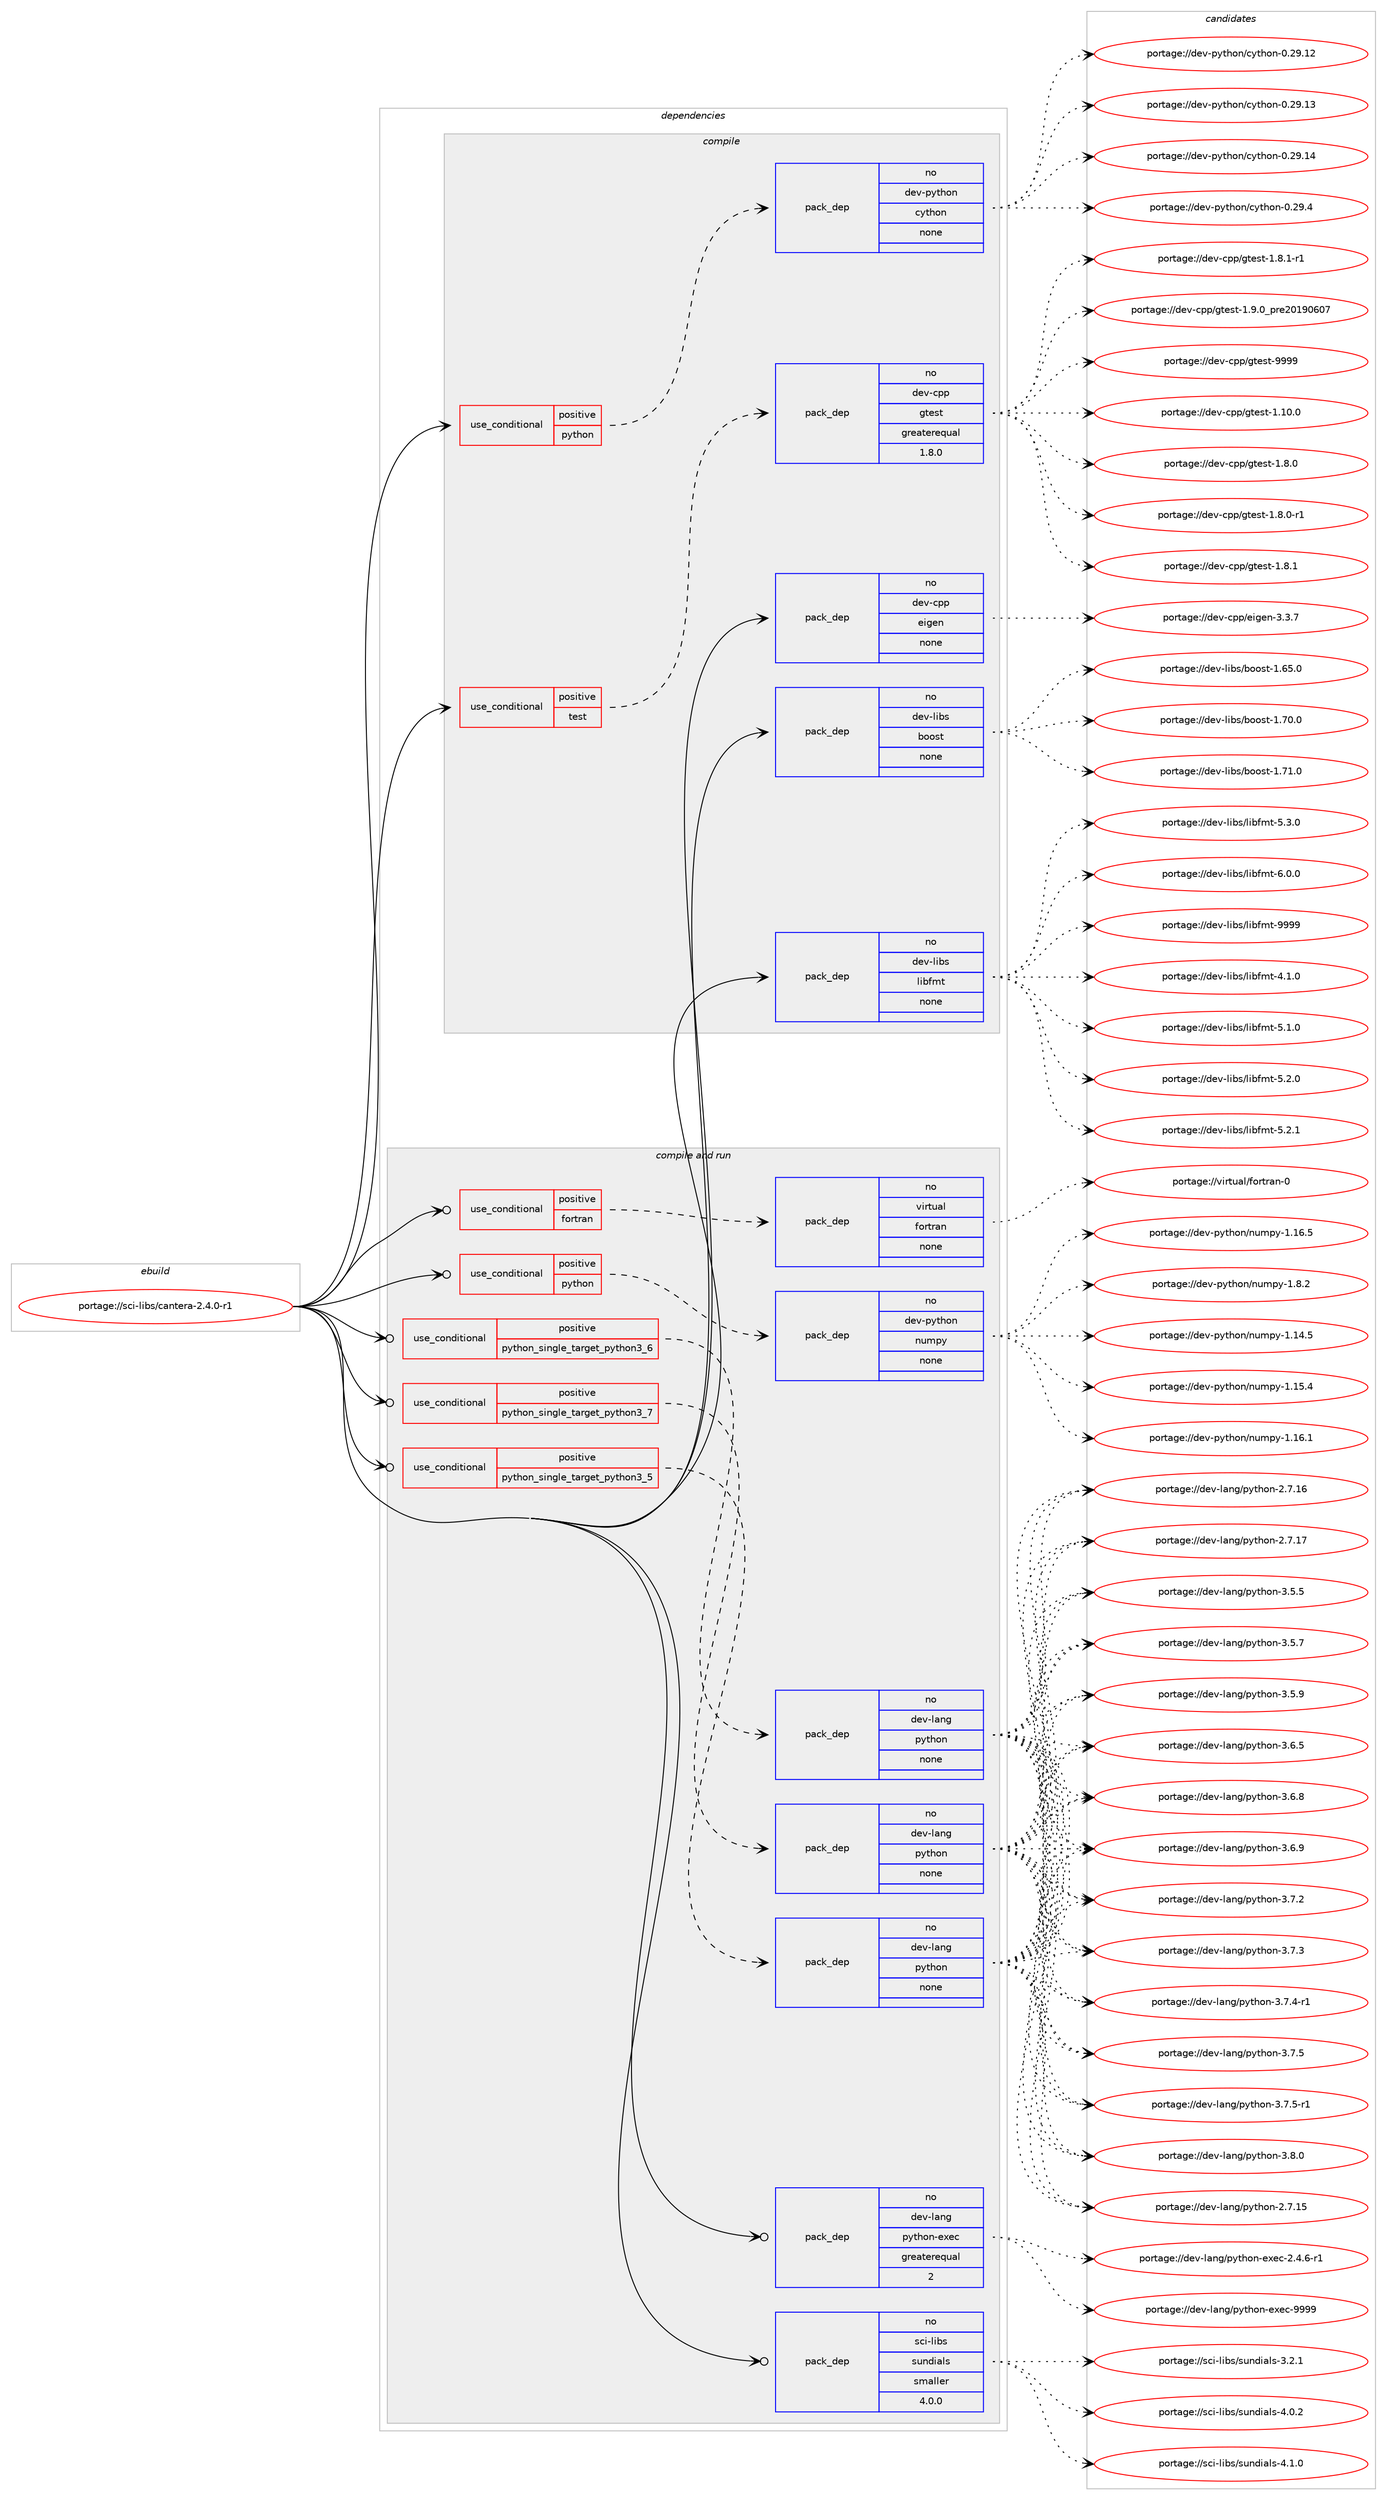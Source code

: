 digraph prolog {

# *************
# Graph options
# *************

newrank=true;
concentrate=true;
compound=true;
graph [rankdir=LR,fontname=Helvetica,fontsize=10,ranksep=1.5];#, ranksep=2.5, nodesep=0.2];
edge  [arrowhead=vee];
node  [fontname=Helvetica,fontsize=10];

# **********
# The ebuild
# **********

subgraph cluster_leftcol {
color=gray;
rank=same;
label=<<i>ebuild</i>>;
id [label="portage://sci-libs/cantera-2.4.0-r1", color=red, width=4, href="../sci-libs/cantera-2.4.0-r1.svg"];
}

# ****************
# The dependencies
# ****************

subgraph cluster_midcol {
color=gray;
label=<<i>dependencies</i>>;
subgraph cluster_compile {
fillcolor="#eeeeee";
style=filled;
label=<<i>compile</i>>;
subgraph cond96188 {
dependency388856 [label=<<TABLE BORDER="0" CELLBORDER="1" CELLSPACING="0" CELLPADDING="4"><TR><TD ROWSPAN="3" CELLPADDING="10">use_conditional</TD></TR><TR><TD>positive</TD></TR><TR><TD>python</TD></TR></TABLE>>, shape=none, color=red];
subgraph pack286077 {
dependency388857 [label=<<TABLE BORDER="0" CELLBORDER="1" CELLSPACING="0" CELLPADDING="4" WIDTH="220"><TR><TD ROWSPAN="6" CELLPADDING="30">pack_dep</TD></TR><TR><TD WIDTH="110">no</TD></TR><TR><TD>dev-python</TD></TR><TR><TD>cython</TD></TR><TR><TD>none</TD></TR><TR><TD></TD></TR></TABLE>>, shape=none, color=blue];
}
dependency388856:e -> dependency388857:w [weight=20,style="dashed",arrowhead="vee"];
}
id:e -> dependency388856:w [weight=20,style="solid",arrowhead="vee"];
subgraph cond96189 {
dependency388858 [label=<<TABLE BORDER="0" CELLBORDER="1" CELLSPACING="0" CELLPADDING="4"><TR><TD ROWSPAN="3" CELLPADDING="10">use_conditional</TD></TR><TR><TD>positive</TD></TR><TR><TD>test</TD></TR></TABLE>>, shape=none, color=red];
subgraph pack286078 {
dependency388859 [label=<<TABLE BORDER="0" CELLBORDER="1" CELLSPACING="0" CELLPADDING="4" WIDTH="220"><TR><TD ROWSPAN="6" CELLPADDING="30">pack_dep</TD></TR><TR><TD WIDTH="110">no</TD></TR><TR><TD>dev-cpp</TD></TR><TR><TD>gtest</TD></TR><TR><TD>greaterequal</TD></TR><TR><TD>1.8.0</TD></TR></TABLE>>, shape=none, color=blue];
}
dependency388858:e -> dependency388859:w [weight=20,style="dashed",arrowhead="vee"];
}
id:e -> dependency388858:w [weight=20,style="solid",arrowhead="vee"];
subgraph pack286079 {
dependency388860 [label=<<TABLE BORDER="0" CELLBORDER="1" CELLSPACING="0" CELLPADDING="4" WIDTH="220"><TR><TD ROWSPAN="6" CELLPADDING="30">pack_dep</TD></TR><TR><TD WIDTH="110">no</TD></TR><TR><TD>dev-cpp</TD></TR><TR><TD>eigen</TD></TR><TR><TD>none</TD></TR><TR><TD></TD></TR></TABLE>>, shape=none, color=blue];
}
id:e -> dependency388860:w [weight=20,style="solid",arrowhead="vee"];
subgraph pack286080 {
dependency388861 [label=<<TABLE BORDER="0" CELLBORDER="1" CELLSPACING="0" CELLPADDING="4" WIDTH="220"><TR><TD ROWSPAN="6" CELLPADDING="30">pack_dep</TD></TR><TR><TD WIDTH="110">no</TD></TR><TR><TD>dev-libs</TD></TR><TR><TD>boost</TD></TR><TR><TD>none</TD></TR><TR><TD></TD></TR></TABLE>>, shape=none, color=blue];
}
id:e -> dependency388861:w [weight=20,style="solid",arrowhead="vee"];
subgraph pack286081 {
dependency388862 [label=<<TABLE BORDER="0" CELLBORDER="1" CELLSPACING="0" CELLPADDING="4" WIDTH="220"><TR><TD ROWSPAN="6" CELLPADDING="30">pack_dep</TD></TR><TR><TD WIDTH="110">no</TD></TR><TR><TD>dev-libs</TD></TR><TR><TD>libfmt</TD></TR><TR><TD>none</TD></TR><TR><TD></TD></TR></TABLE>>, shape=none, color=blue];
}
id:e -> dependency388862:w [weight=20,style="solid",arrowhead="vee"];
}
subgraph cluster_compileandrun {
fillcolor="#eeeeee";
style=filled;
label=<<i>compile and run</i>>;
subgraph cond96190 {
dependency388863 [label=<<TABLE BORDER="0" CELLBORDER="1" CELLSPACING="0" CELLPADDING="4"><TR><TD ROWSPAN="3" CELLPADDING="10">use_conditional</TD></TR><TR><TD>positive</TD></TR><TR><TD>fortran</TD></TR></TABLE>>, shape=none, color=red];
subgraph pack286082 {
dependency388864 [label=<<TABLE BORDER="0" CELLBORDER="1" CELLSPACING="0" CELLPADDING="4" WIDTH="220"><TR><TD ROWSPAN="6" CELLPADDING="30">pack_dep</TD></TR><TR><TD WIDTH="110">no</TD></TR><TR><TD>virtual</TD></TR><TR><TD>fortran</TD></TR><TR><TD>none</TD></TR><TR><TD></TD></TR></TABLE>>, shape=none, color=blue];
}
dependency388863:e -> dependency388864:w [weight=20,style="dashed",arrowhead="vee"];
}
id:e -> dependency388863:w [weight=20,style="solid",arrowhead="odotvee"];
subgraph cond96191 {
dependency388865 [label=<<TABLE BORDER="0" CELLBORDER="1" CELLSPACING="0" CELLPADDING="4"><TR><TD ROWSPAN="3" CELLPADDING="10">use_conditional</TD></TR><TR><TD>positive</TD></TR><TR><TD>python</TD></TR></TABLE>>, shape=none, color=red];
subgraph pack286083 {
dependency388866 [label=<<TABLE BORDER="0" CELLBORDER="1" CELLSPACING="0" CELLPADDING="4" WIDTH="220"><TR><TD ROWSPAN="6" CELLPADDING="30">pack_dep</TD></TR><TR><TD WIDTH="110">no</TD></TR><TR><TD>dev-python</TD></TR><TR><TD>numpy</TD></TR><TR><TD>none</TD></TR><TR><TD></TD></TR></TABLE>>, shape=none, color=blue];
}
dependency388865:e -> dependency388866:w [weight=20,style="dashed",arrowhead="vee"];
}
id:e -> dependency388865:w [weight=20,style="solid",arrowhead="odotvee"];
subgraph cond96192 {
dependency388867 [label=<<TABLE BORDER="0" CELLBORDER="1" CELLSPACING="0" CELLPADDING="4"><TR><TD ROWSPAN="3" CELLPADDING="10">use_conditional</TD></TR><TR><TD>positive</TD></TR><TR><TD>python_single_target_python3_5</TD></TR></TABLE>>, shape=none, color=red];
subgraph pack286084 {
dependency388868 [label=<<TABLE BORDER="0" CELLBORDER="1" CELLSPACING="0" CELLPADDING="4" WIDTH="220"><TR><TD ROWSPAN="6" CELLPADDING="30">pack_dep</TD></TR><TR><TD WIDTH="110">no</TD></TR><TR><TD>dev-lang</TD></TR><TR><TD>python</TD></TR><TR><TD>none</TD></TR><TR><TD></TD></TR></TABLE>>, shape=none, color=blue];
}
dependency388867:e -> dependency388868:w [weight=20,style="dashed",arrowhead="vee"];
}
id:e -> dependency388867:w [weight=20,style="solid",arrowhead="odotvee"];
subgraph cond96193 {
dependency388869 [label=<<TABLE BORDER="0" CELLBORDER="1" CELLSPACING="0" CELLPADDING="4"><TR><TD ROWSPAN="3" CELLPADDING="10">use_conditional</TD></TR><TR><TD>positive</TD></TR><TR><TD>python_single_target_python3_6</TD></TR></TABLE>>, shape=none, color=red];
subgraph pack286085 {
dependency388870 [label=<<TABLE BORDER="0" CELLBORDER="1" CELLSPACING="0" CELLPADDING="4" WIDTH="220"><TR><TD ROWSPAN="6" CELLPADDING="30">pack_dep</TD></TR><TR><TD WIDTH="110">no</TD></TR><TR><TD>dev-lang</TD></TR><TR><TD>python</TD></TR><TR><TD>none</TD></TR><TR><TD></TD></TR></TABLE>>, shape=none, color=blue];
}
dependency388869:e -> dependency388870:w [weight=20,style="dashed",arrowhead="vee"];
}
id:e -> dependency388869:w [weight=20,style="solid",arrowhead="odotvee"];
subgraph cond96194 {
dependency388871 [label=<<TABLE BORDER="0" CELLBORDER="1" CELLSPACING="0" CELLPADDING="4"><TR><TD ROWSPAN="3" CELLPADDING="10">use_conditional</TD></TR><TR><TD>positive</TD></TR><TR><TD>python_single_target_python3_7</TD></TR></TABLE>>, shape=none, color=red];
subgraph pack286086 {
dependency388872 [label=<<TABLE BORDER="0" CELLBORDER="1" CELLSPACING="0" CELLPADDING="4" WIDTH="220"><TR><TD ROWSPAN="6" CELLPADDING="30">pack_dep</TD></TR><TR><TD WIDTH="110">no</TD></TR><TR><TD>dev-lang</TD></TR><TR><TD>python</TD></TR><TR><TD>none</TD></TR><TR><TD></TD></TR></TABLE>>, shape=none, color=blue];
}
dependency388871:e -> dependency388872:w [weight=20,style="dashed",arrowhead="vee"];
}
id:e -> dependency388871:w [weight=20,style="solid",arrowhead="odotvee"];
subgraph pack286087 {
dependency388873 [label=<<TABLE BORDER="0" CELLBORDER="1" CELLSPACING="0" CELLPADDING="4" WIDTH="220"><TR><TD ROWSPAN="6" CELLPADDING="30">pack_dep</TD></TR><TR><TD WIDTH="110">no</TD></TR><TR><TD>dev-lang</TD></TR><TR><TD>python-exec</TD></TR><TR><TD>greaterequal</TD></TR><TR><TD>2</TD></TR></TABLE>>, shape=none, color=blue];
}
id:e -> dependency388873:w [weight=20,style="solid",arrowhead="odotvee"];
subgraph pack286088 {
dependency388874 [label=<<TABLE BORDER="0" CELLBORDER="1" CELLSPACING="0" CELLPADDING="4" WIDTH="220"><TR><TD ROWSPAN="6" CELLPADDING="30">pack_dep</TD></TR><TR><TD WIDTH="110">no</TD></TR><TR><TD>sci-libs</TD></TR><TR><TD>sundials</TD></TR><TR><TD>smaller</TD></TR><TR><TD>4.0.0</TD></TR></TABLE>>, shape=none, color=blue];
}
id:e -> dependency388874:w [weight=20,style="solid",arrowhead="odotvee"];
}
subgraph cluster_run {
fillcolor="#eeeeee";
style=filled;
label=<<i>run</i>>;
}
}

# **************
# The candidates
# **************

subgraph cluster_choices {
rank=same;
color=gray;
label=<<i>candidates</i>>;

subgraph choice286077 {
color=black;
nodesep=1;
choiceportage1001011184511212111610411111047991211161041111104548465057464950 [label="portage://dev-python/cython-0.29.12", color=red, width=4,href="../dev-python/cython-0.29.12.svg"];
choiceportage1001011184511212111610411111047991211161041111104548465057464951 [label="portage://dev-python/cython-0.29.13", color=red, width=4,href="../dev-python/cython-0.29.13.svg"];
choiceportage1001011184511212111610411111047991211161041111104548465057464952 [label="portage://dev-python/cython-0.29.14", color=red, width=4,href="../dev-python/cython-0.29.14.svg"];
choiceportage10010111845112121116104111110479912111610411111045484650574652 [label="portage://dev-python/cython-0.29.4", color=red, width=4,href="../dev-python/cython-0.29.4.svg"];
dependency388857:e -> choiceportage1001011184511212111610411111047991211161041111104548465057464950:w [style=dotted,weight="100"];
dependency388857:e -> choiceportage1001011184511212111610411111047991211161041111104548465057464951:w [style=dotted,weight="100"];
dependency388857:e -> choiceportage1001011184511212111610411111047991211161041111104548465057464952:w [style=dotted,weight="100"];
dependency388857:e -> choiceportage10010111845112121116104111110479912111610411111045484650574652:w [style=dotted,weight="100"];
}
subgraph choice286078 {
color=black;
nodesep=1;
choiceportage10010111845991121124710311610111511645494649484648 [label="portage://dev-cpp/gtest-1.10.0", color=red, width=4,href="../dev-cpp/gtest-1.10.0.svg"];
choiceportage100101118459911211247103116101115116454946564648 [label="portage://dev-cpp/gtest-1.8.0", color=red, width=4,href="../dev-cpp/gtest-1.8.0.svg"];
choiceportage1001011184599112112471031161011151164549465646484511449 [label="portage://dev-cpp/gtest-1.8.0-r1", color=red, width=4,href="../dev-cpp/gtest-1.8.0-r1.svg"];
choiceportage100101118459911211247103116101115116454946564649 [label="portage://dev-cpp/gtest-1.8.1", color=red, width=4,href="../dev-cpp/gtest-1.8.1.svg"];
choiceportage1001011184599112112471031161011151164549465646494511449 [label="portage://dev-cpp/gtest-1.8.1-r1", color=red, width=4,href="../dev-cpp/gtest-1.8.1-r1.svg"];
choiceportage100101118459911211247103116101115116454946574648951121141015048495748544855 [label="portage://dev-cpp/gtest-1.9.0_pre20190607", color=red, width=4,href="../dev-cpp/gtest-1.9.0_pre20190607.svg"];
choiceportage1001011184599112112471031161011151164557575757 [label="portage://dev-cpp/gtest-9999", color=red, width=4,href="../dev-cpp/gtest-9999.svg"];
dependency388859:e -> choiceportage10010111845991121124710311610111511645494649484648:w [style=dotted,weight="100"];
dependency388859:e -> choiceportage100101118459911211247103116101115116454946564648:w [style=dotted,weight="100"];
dependency388859:e -> choiceportage1001011184599112112471031161011151164549465646484511449:w [style=dotted,weight="100"];
dependency388859:e -> choiceportage100101118459911211247103116101115116454946564649:w [style=dotted,weight="100"];
dependency388859:e -> choiceportage1001011184599112112471031161011151164549465646494511449:w [style=dotted,weight="100"];
dependency388859:e -> choiceportage100101118459911211247103116101115116454946574648951121141015048495748544855:w [style=dotted,weight="100"];
dependency388859:e -> choiceportage1001011184599112112471031161011151164557575757:w [style=dotted,weight="100"];
}
subgraph choice286079 {
color=black;
nodesep=1;
choiceportage100101118459911211247101105103101110455146514655 [label="portage://dev-cpp/eigen-3.3.7", color=red, width=4,href="../dev-cpp/eigen-3.3.7.svg"];
dependency388860:e -> choiceportage100101118459911211247101105103101110455146514655:w [style=dotted,weight="100"];
}
subgraph choice286080 {
color=black;
nodesep=1;
choiceportage1001011184510810598115479811111111511645494654534648 [label="portage://dev-libs/boost-1.65.0", color=red, width=4,href="../dev-libs/boost-1.65.0.svg"];
choiceportage1001011184510810598115479811111111511645494655484648 [label="portage://dev-libs/boost-1.70.0", color=red, width=4,href="../dev-libs/boost-1.70.0.svg"];
choiceportage1001011184510810598115479811111111511645494655494648 [label="portage://dev-libs/boost-1.71.0", color=red, width=4,href="../dev-libs/boost-1.71.0.svg"];
dependency388861:e -> choiceportage1001011184510810598115479811111111511645494654534648:w [style=dotted,weight="100"];
dependency388861:e -> choiceportage1001011184510810598115479811111111511645494655484648:w [style=dotted,weight="100"];
dependency388861:e -> choiceportage1001011184510810598115479811111111511645494655494648:w [style=dotted,weight="100"];
}
subgraph choice286081 {
color=black;
nodesep=1;
choiceportage10010111845108105981154710810598102109116455246494648 [label="portage://dev-libs/libfmt-4.1.0", color=red, width=4,href="../dev-libs/libfmt-4.1.0.svg"];
choiceportage10010111845108105981154710810598102109116455346494648 [label="portage://dev-libs/libfmt-5.1.0", color=red, width=4,href="../dev-libs/libfmt-5.1.0.svg"];
choiceportage10010111845108105981154710810598102109116455346504648 [label="portage://dev-libs/libfmt-5.2.0", color=red, width=4,href="../dev-libs/libfmt-5.2.0.svg"];
choiceportage10010111845108105981154710810598102109116455346504649 [label="portage://dev-libs/libfmt-5.2.1", color=red, width=4,href="../dev-libs/libfmt-5.2.1.svg"];
choiceportage10010111845108105981154710810598102109116455346514648 [label="portage://dev-libs/libfmt-5.3.0", color=red, width=4,href="../dev-libs/libfmt-5.3.0.svg"];
choiceportage10010111845108105981154710810598102109116455446484648 [label="portage://dev-libs/libfmt-6.0.0", color=red, width=4,href="../dev-libs/libfmt-6.0.0.svg"];
choiceportage100101118451081059811547108105981021091164557575757 [label="portage://dev-libs/libfmt-9999", color=red, width=4,href="../dev-libs/libfmt-9999.svg"];
dependency388862:e -> choiceportage10010111845108105981154710810598102109116455246494648:w [style=dotted,weight="100"];
dependency388862:e -> choiceportage10010111845108105981154710810598102109116455346494648:w [style=dotted,weight="100"];
dependency388862:e -> choiceportage10010111845108105981154710810598102109116455346504648:w [style=dotted,weight="100"];
dependency388862:e -> choiceportage10010111845108105981154710810598102109116455346504649:w [style=dotted,weight="100"];
dependency388862:e -> choiceportage10010111845108105981154710810598102109116455346514648:w [style=dotted,weight="100"];
dependency388862:e -> choiceportage10010111845108105981154710810598102109116455446484648:w [style=dotted,weight="100"];
dependency388862:e -> choiceportage100101118451081059811547108105981021091164557575757:w [style=dotted,weight="100"];
}
subgraph choice286082 {
color=black;
nodesep=1;
choiceportage1181051141161179710847102111114116114971104548 [label="portage://virtual/fortran-0", color=red, width=4,href="../virtual/fortran-0.svg"];
dependency388864:e -> choiceportage1181051141161179710847102111114116114971104548:w [style=dotted,weight="100"];
}
subgraph choice286083 {
color=black;
nodesep=1;
choiceportage100101118451121211161041111104711011710911212145494649524653 [label="portage://dev-python/numpy-1.14.5", color=red, width=4,href="../dev-python/numpy-1.14.5.svg"];
choiceportage100101118451121211161041111104711011710911212145494649534652 [label="portage://dev-python/numpy-1.15.4", color=red, width=4,href="../dev-python/numpy-1.15.4.svg"];
choiceportage100101118451121211161041111104711011710911212145494649544649 [label="portage://dev-python/numpy-1.16.1", color=red, width=4,href="../dev-python/numpy-1.16.1.svg"];
choiceportage100101118451121211161041111104711011710911212145494649544653 [label="portage://dev-python/numpy-1.16.5", color=red, width=4,href="../dev-python/numpy-1.16.5.svg"];
choiceportage1001011184511212111610411111047110117109112121454946564650 [label="portage://dev-python/numpy-1.8.2", color=red, width=4,href="../dev-python/numpy-1.8.2.svg"];
dependency388866:e -> choiceportage100101118451121211161041111104711011710911212145494649524653:w [style=dotted,weight="100"];
dependency388866:e -> choiceportage100101118451121211161041111104711011710911212145494649534652:w [style=dotted,weight="100"];
dependency388866:e -> choiceportage100101118451121211161041111104711011710911212145494649544649:w [style=dotted,weight="100"];
dependency388866:e -> choiceportage100101118451121211161041111104711011710911212145494649544653:w [style=dotted,weight="100"];
dependency388866:e -> choiceportage1001011184511212111610411111047110117109112121454946564650:w [style=dotted,weight="100"];
}
subgraph choice286084 {
color=black;
nodesep=1;
choiceportage10010111845108971101034711212111610411111045504655464953 [label="portage://dev-lang/python-2.7.15", color=red, width=4,href="../dev-lang/python-2.7.15.svg"];
choiceportage10010111845108971101034711212111610411111045504655464954 [label="portage://dev-lang/python-2.7.16", color=red, width=4,href="../dev-lang/python-2.7.16.svg"];
choiceportage10010111845108971101034711212111610411111045504655464955 [label="portage://dev-lang/python-2.7.17", color=red, width=4,href="../dev-lang/python-2.7.17.svg"];
choiceportage100101118451089711010347112121116104111110455146534653 [label="portage://dev-lang/python-3.5.5", color=red, width=4,href="../dev-lang/python-3.5.5.svg"];
choiceportage100101118451089711010347112121116104111110455146534655 [label="portage://dev-lang/python-3.5.7", color=red, width=4,href="../dev-lang/python-3.5.7.svg"];
choiceportage100101118451089711010347112121116104111110455146534657 [label="portage://dev-lang/python-3.5.9", color=red, width=4,href="../dev-lang/python-3.5.9.svg"];
choiceportage100101118451089711010347112121116104111110455146544653 [label="portage://dev-lang/python-3.6.5", color=red, width=4,href="../dev-lang/python-3.6.5.svg"];
choiceportage100101118451089711010347112121116104111110455146544656 [label="portage://dev-lang/python-3.6.8", color=red, width=4,href="../dev-lang/python-3.6.8.svg"];
choiceportage100101118451089711010347112121116104111110455146544657 [label="portage://dev-lang/python-3.6.9", color=red, width=4,href="../dev-lang/python-3.6.9.svg"];
choiceportage100101118451089711010347112121116104111110455146554650 [label="portage://dev-lang/python-3.7.2", color=red, width=4,href="../dev-lang/python-3.7.2.svg"];
choiceportage100101118451089711010347112121116104111110455146554651 [label="portage://dev-lang/python-3.7.3", color=red, width=4,href="../dev-lang/python-3.7.3.svg"];
choiceportage1001011184510897110103471121211161041111104551465546524511449 [label="portage://dev-lang/python-3.7.4-r1", color=red, width=4,href="../dev-lang/python-3.7.4-r1.svg"];
choiceportage100101118451089711010347112121116104111110455146554653 [label="portage://dev-lang/python-3.7.5", color=red, width=4,href="../dev-lang/python-3.7.5.svg"];
choiceportage1001011184510897110103471121211161041111104551465546534511449 [label="portage://dev-lang/python-3.7.5-r1", color=red, width=4,href="../dev-lang/python-3.7.5-r1.svg"];
choiceportage100101118451089711010347112121116104111110455146564648 [label="portage://dev-lang/python-3.8.0", color=red, width=4,href="../dev-lang/python-3.8.0.svg"];
dependency388868:e -> choiceportage10010111845108971101034711212111610411111045504655464953:w [style=dotted,weight="100"];
dependency388868:e -> choiceportage10010111845108971101034711212111610411111045504655464954:w [style=dotted,weight="100"];
dependency388868:e -> choiceportage10010111845108971101034711212111610411111045504655464955:w [style=dotted,weight="100"];
dependency388868:e -> choiceportage100101118451089711010347112121116104111110455146534653:w [style=dotted,weight="100"];
dependency388868:e -> choiceportage100101118451089711010347112121116104111110455146534655:w [style=dotted,weight="100"];
dependency388868:e -> choiceportage100101118451089711010347112121116104111110455146534657:w [style=dotted,weight="100"];
dependency388868:e -> choiceportage100101118451089711010347112121116104111110455146544653:w [style=dotted,weight="100"];
dependency388868:e -> choiceportage100101118451089711010347112121116104111110455146544656:w [style=dotted,weight="100"];
dependency388868:e -> choiceportage100101118451089711010347112121116104111110455146544657:w [style=dotted,weight="100"];
dependency388868:e -> choiceportage100101118451089711010347112121116104111110455146554650:w [style=dotted,weight="100"];
dependency388868:e -> choiceportage100101118451089711010347112121116104111110455146554651:w [style=dotted,weight="100"];
dependency388868:e -> choiceportage1001011184510897110103471121211161041111104551465546524511449:w [style=dotted,weight="100"];
dependency388868:e -> choiceportage100101118451089711010347112121116104111110455146554653:w [style=dotted,weight="100"];
dependency388868:e -> choiceportage1001011184510897110103471121211161041111104551465546534511449:w [style=dotted,weight="100"];
dependency388868:e -> choiceportage100101118451089711010347112121116104111110455146564648:w [style=dotted,weight="100"];
}
subgraph choice286085 {
color=black;
nodesep=1;
choiceportage10010111845108971101034711212111610411111045504655464953 [label="portage://dev-lang/python-2.7.15", color=red, width=4,href="../dev-lang/python-2.7.15.svg"];
choiceportage10010111845108971101034711212111610411111045504655464954 [label="portage://dev-lang/python-2.7.16", color=red, width=4,href="../dev-lang/python-2.7.16.svg"];
choiceportage10010111845108971101034711212111610411111045504655464955 [label="portage://dev-lang/python-2.7.17", color=red, width=4,href="../dev-lang/python-2.7.17.svg"];
choiceportage100101118451089711010347112121116104111110455146534653 [label="portage://dev-lang/python-3.5.5", color=red, width=4,href="../dev-lang/python-3.5.5.svg"];
choiceportage100101118451089711010347112121116104111110455146534655 [label="portage://dev-lang/python-3.5.7", color=red, width=4,href="../dev-lang/python-3.5.7.svg"];
choiceportage100101118451089711010347112121116104111110455146534657 [label="portage://dev-lang/python-3.5.9", color=red, width=4,href="../dev-lang/python-3.5.9.svg"];
choiceportage100101118451089711010347112121116104111110455146544653 [label="portage://dev-lang/python-3.6.5", color=red, width=4,href="../dev-lang/python-3.6.5.svg"];
choiceportage100101118451089711010347112121116104111110455146544656 [label="portage://dev-lang/python-3.6.8", color=red, width=4,href="../dev-lang/python-3.6.8.svg"];
choiceportage100101118451089711010347112121116104111110455146544657 [label="portage://dev-lang/python-3.6.9", color=red, width=4,href="../dev-lang/python-3.6.9.svg"];
choiceportage100101118451089711010347112121116104111110455146554650 [label="portage://dev-lang/python-3.7.2", color=red, width=4,href="../dev-lang/python-3.7.2.svg"];
choiceportage100101118451089711010347112121116104111110455146554651 [label="portage://dev-lang/python-3.7.3", color=red, width=4,href="../dev-lang/python-3.7.3.svg"];
choiceportage1001011184510897110103471121211161041111104551465546524511449 [label="portage://dev-lang/python-3.7.4-r1", color=red, width=4,href="../dev-lang/python-3.7.4-r1.svg"];
choiceportage100101118451089711010347112121116104111110455146554653 [label="portage://dev-lang/python-3.7.5", color=red, width=4,href="../dev-lang/python-3.7.5.svg"];
choiceportage1001011184510897110103471121211161041111104551465546534511449 [label="portage://dev-lang/python-3.7.5-r1", color=red, width=4,href="../dev-lang/python-3.7.5-r1.svg"];
choiceportage100101118451089711010347112121116104111110455146564648 [label="portage://dev-lang/python-3.8.0", color=red, width=4,href="../dev-lang/python-3.8.0.svg"];
dependency388870:e -> choiceportage10010111845108971101034711212111610411111045504655464953:w [style=dotted,weight="100"];
dependency388870:e -> choiceportage10010111845108971101034711212111610411111045504655464954:w [style=dotted,weight="100"];
dependency388870:e -> choiceportage10010111845108971101034711212111610411111045504655464955:w [style=dotted,weight="100"];
dependency388870:e -> choiceportage100101118451089711010347112121116104111110455146534653:w [style=dotted,weight="100"];
dependency388870:e -> choiceportage100101118451089711010347112121116104111110455146534655:w [style=dotted,weight="100"];
dependency388870:e -> choiceportage100101118451089711010347112121116104111110455146534657:w [style=dotted,weight="100"];
dependency388870:e -> choiceportage100101118451089711010347112121116104111110455146544653:w [style=dotted,weight="100"];
dependency388870:e -> choiceportage100101118451089711010347112121116104111110455146544656:w [style=dotted,weight="100"];
dependency388870:e -> choiceportage100101118451089711010347112121116104111110455146544657:w [style=dotted,weight="100"];
dependency388870:e -> choiceportage100101118451089711010347112121116104111110455146554650:w [style=dotted,weight="100"];
dependency388870:e -> choiceportage100101118451089711010347112121116104111110455146554651:w [style=dotted,weight="100"];
dependency388870:e -> choiceportage1001011184510897110103471121211161041111104551465546524511449:w [style=dotted,weight="100"];
dependency388870:e -> choiceportage100101118451089711010347112121116104111110455146554653:w [style=dotted,weight="100"];
dependency388870:e -> choiceportage1001011184510897110103471121211161041111104551465546534511449:w [style=dotted,weight="100"];
dependency388870:e -> choiceportage100101118451089711010347112121116104111110455146564648:w [style=dotted,weight="100"];
}
subgraph choice286086 {
color=black;
nodesep=1;
choiceportage10010111845108971101034711212111610411111045504655464953 [label="portage://dev-lang/python-2.7.15", color=red, width=4,href="../dev-lang/python-2.7.15.svg"];
choiceportage10010111845108971101034711212111610411111045504655464954 [label="portage://dev-lang/python-2.7.16", color=red, width=4,href="../dev-lang/python-2.7.16.svg"];
choiceportage10010111845108971101034711212111610411111045504655464955 [label="portage://dev-lang/python-2.7.17", color=red, width=4,href="../dev-lang/python-2.7.17.svg"];
choiceportage100101118451089711010347112121116104111110455146534653 [label="portage://dev-lang/python-3.5.5", color=red, width=4,href="../dev-lang/python-3.5.5.svg"];
choiceportage100101118451089711010347112121116104111110455146534655 [label="portage://dev-lang/python-3.5.7", color=red, width=4,href="../dev-lang/python-3.5.7.svg"];
choiceportage100101118451089711010347112121116104111110455146534657 [label="portage://dev-lang/python-3.5.9", color=red, width=4,href="../dev-lang/python-3.5.9.svg"];
choiceportage100101118451089711010347112121116104111110455146544653 [label="portage://dev-lang/python-3.6.5", color=red, width=4,href="../dev-lang/python-3.6.5.svg"];
choiceportage100101118451089711010347112121116104111110455146544656 [label="portage://dev-lang/python-3.6.8", color=red, width=4,href="../dev-lang/python-3.6.8.svg"];
choiceportage100101118451089711010347112121116104111110455146544657 [label="portage://dev-lang/python-3.6.9", color=red, width=4,href="../dev-lang/python-3.6.9.svg"];
choiceportage100101118451089711010347112121116104111110455146554650 [label="portage://dev-lang/python-3.7.2", color=red, width=4,href="../dev-lang/python-3.7.2.svg"];
choiceportage100101118451089711010347112121116104111110455146554651 [label="portage://dev-lang/python-3.7.3", color=red, width=4,href="../dev-lang/python-3.7.3.svg"];
choiceportage1001011184510897110103471121211161041111104551465546524511449 [label="portage://dev-lang/python-3.7.4-r1", color=red, width=4,href="../dev-lang/python-3.7.4-r1.svg"];
choiceportage100101118451089711010347112121116104111110455146554653 [label="portage://dev-lang/python-3.7.5", color=red, width=4,href="../dev-lang/python-3.7.5.svg"];
choiceportage1001011184510897110103471121211161041111104551465546534511449 [label="portage://dev-lang/python-3.7.5-r1", color=red, width=4,href="../dev-lang/python-3.7.5-r1.svg"];
choiceportage100101118451089711010347112121116104111110455146564648 [label="portage://dev-lang/python-3.8.0", color=red, width=4,href="../dev-lang/python-3.8.0.svg"];
dependency388872:e -> choiceportage10010111845108971101034711212111610411111045504655464953:w [style=dotted,weight="100"];
dependency388872:e -> choiceportage10010111845108971101034711212111610411111045504655464954:w [style=dotted,weight="100"];
dependency388872:e -> choiceportage10010111845108971101034711212111610411111045504655464955:w [style=dotted,weight="100"];
dependency388872:e -> choiceportage100101118451089711010347112121116104111110455146534653:w [style=dotted,weight="100"];
dependency388872:e -> choiceportage100101118451089711010347112121116104111110455146534655:w [style=dotted,weight="100"];
dependency388872:e -> choiceportage100101118451089711010347112121116104111110455146534657:w [style=dotted,weight="100"];
dependency388872:e -> choiceportage100101118451089711010347112121116104111110455146544653:w [style=dotted,weight="100"];
dependency388872:e -> choiceportage100101118451089711010347112121116104111110455146544656:w [style=dotted,weight="100"];
dependency388872:e -> choiceportage100101118451089711010347112121116104111110455146544657:w [style=dotted,weight="100"];
dependency388872:e -> choiceportage100101118451089711010347112121116104111110455146554650:w [style=dotted,weight="100"];
dependency388872:e -> choiceportage100101118451089711010347112121116104111110455146554651:w [style=dotted,weight="100"];
dependency388872:e -> choiceportage1001011184510897110103471121211161041111104551465546524511449:w [style=dotted,weight="100"];
dependency388872:e -> choiceportage100101118451089711010347112121116104111110455146554653:w [style=dotted,weight="100"];
dependency388872:e -> choiceportage1001011184510897110103471121211161041111104551465546534511449:w [style=dotted,weight="100"];
dependency388872:e -> choiceportage100101118451089711010347112121116104111110455146564648:w [style=dotted,weight="100"];
}
subgraph choice286087 {
color=black;
nodesep=1;
choiceportage10010111845108971101034711212111610411111045101120101994550465246544511449 [label="portage://dev-lang/python-exec-2.4.6-r1", color=red, width=4,href="../dev-lang/python-exec-2.4.6-r1.svg"];
choiceportage10010111845108971101034711212111610411111045101120101994557575757 [label="portage://dev-lang/python-exec-9999", color=red, width=4,href="../dev-lang/python-exec-9999.svg"];
dependency388873:e -> choiceportage10010111845108971101034711212111610411111045101120101994550465246544511449:w [style=dotted,weight="100"];
dependency388873:e -> choiceportage10010111845108971101034711212111610411111045101120101994557575757:w [style=dotted,weight="100"];
}
subgraph choice286088 {
color=black;
nodesep=1;
choiceportage1159910545108105981154711511711010010597108115455146504649 [label="portage://sci-libs/sundials-3.2.1", color=red, width=4,href="../sci-libs/sundials-3.2.1.svg"];
choiceportage1159910545108105981154711511711010010597108115455246484650 [label="portage://sci-libs/sundials-4.0.2", color=red, width=4,href="../sci-libs/sundials-4.0.2.svg"];
choiceportage1159910545108105981154711511711010010597108115455246494648 [label="portage://sci-libs/sundials-4.1.0", color=red, width=4,href="../sci-libs/sundials-4.1.0.svg"];
dependency388874:e -> choiceportage1159910545108105981154711511711010010597108115455146504649:w [style=dotted,weight="100"];
dependency388874:e -> choiceportage1159910545108105981154711511711010010597108115455246484650:w [style=dotted,weight="100"];
dependency388874:e -> choiceportage1159910545108105981154711511711010010597108115455246494648:w [style=dotted,weight="100"];
}
}

}
